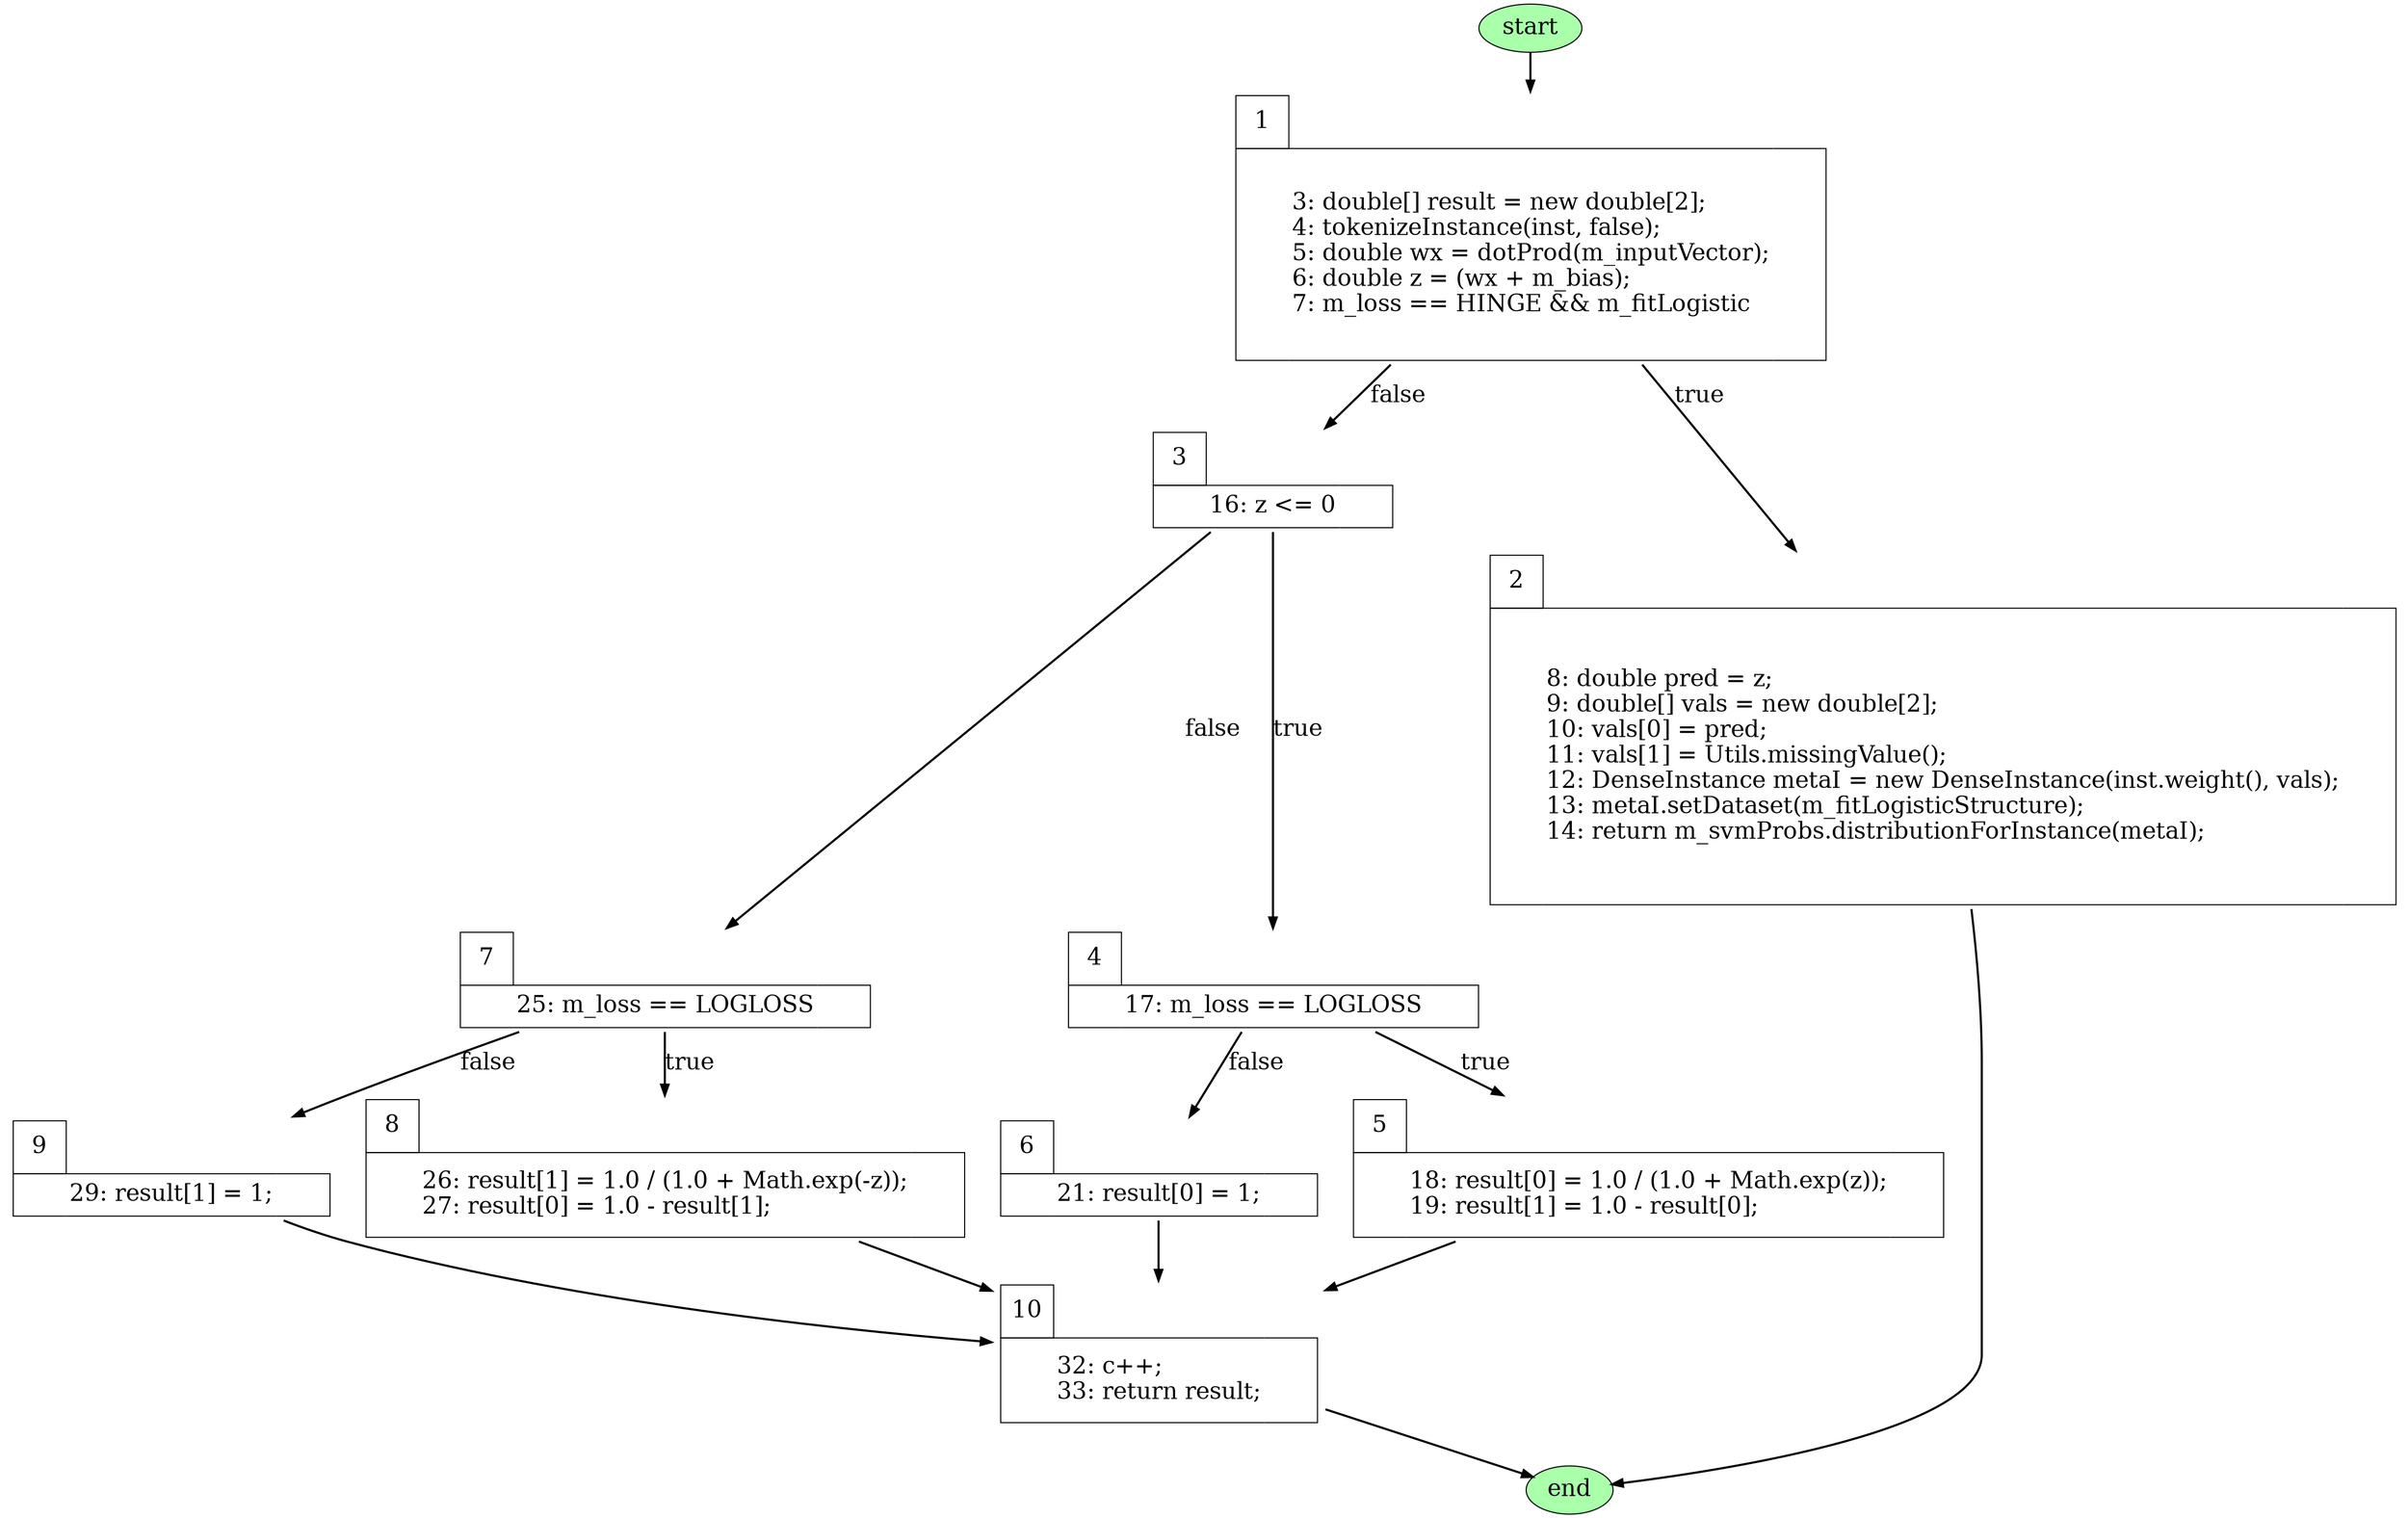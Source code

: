 // F:\OpenUnderstand\cfg_generator\src\..\test_output\4\distributionForInstance\distributionForInstance
digraph {
	node [shape=none]
	start [fillcolor="#aaffaa" fontsize=22 shape=oval style=filled]
	9 [label=<<FONT POINT-SIZE="22">
<TABLE BORDER="0" CELLBORDER="1" CELLSPACING="0">
<tr>
<td width="50" height="50" fixedsize="true">10</td>
<td width="9" height="9" fixedsize="true" style="invis"></td>
<td width="9" height="9" fixedsize="true" style="invis"></td>
</tr>
<tr>
<td width="50" height="80" fixedsize="true" sides="tlb"></td>
<td width="50" height="80" fixedsize="false" sides="bt" PORT="here">32: c++;<br align="left"/>
33: return result;<br align="left"/>
</td>
<td width="50" height="80" fixedsize="true" sides="brt"></td>
</tr>
</TABLE>
</FONT>>]
	8 [label=<<FONT POINT-SIZE="22">
<TABLE BORDER="0" CELLBORDER="1" CELLSPACING="0">
<tr>
<td width="50" height="50" fixedsize="true">9</td>
<td width="9" height="9" fixedsize="true" style="invis"></td>
<td width="9" height="9" fixedsize="true" style="invis"></td>
</tr>
<tr>
<td width="50" height="40" fixedsize="true" sides="tlb"></td>
<td width="50" height="40" fixedsize="false" sides="bt" PORT="here">29: result[1] = 1;<br align="left"/>
</td>
<td width="50" height="40" fixedsize="true" sides="brt"></td>
</tr>
</TABLE>
</FONT>>]
	7 [label=<<FONT POINT-SIZE="22">
<TABLE BORDER="0" CELLBORDER="1" CELLSPACING="0">
<tr>
<td width="50" height="50" fixedsize="true">8</td>
<td width="9" height="9" fixedsize="true" style="invis"></td>
<td width="9" height="9" fixedsize="true" style="invis"></td>
</tr>
<tr>
<td width="50" height="80" fixedsize="true" sides="tlb"></td>
<td width="50" height="80" fixedsize="false" sides="bt" PORT="here">26: result[1] = 1.0 / (1.0 + Math.exp(-z));<br align="left"/>
27: result[0] = 1.0 - result[1];<br align="left"/>
</td>
<td width="50" height="80" fixedsize="true" sides="brt"></td>
</tr>
</TABLE>
</FONT>>]
	6 [label=<<FONT POINT-SIZE="22">
<TABLE BORDER="0" CELLBORDER="1" CELLSPACING="0">
<tr>
<td width="50" height="50" fixedsize="true">7</td>
<td width="9" height="9" fixedsize="true" style="invis"></td>
<td width="9" height="9" fixedsize="true" style="invis"></td>
</tr>
<tr>
<td width="50" height="40" fixedsize="true" sides="tlb"></td>
<td width="50" height="40" fixedsize="false" sides="bt" PORT="here">25: m_loss == LOGLOSS<br align="left"/>
</td>
<td width="50" height="40" fixedsize="true" sides="brt"></td>
</tr>
</TABLE>
</FONT>>]
	5 [label=<<FONT POINT-SIZE="22">
<TABLE BORDER="0" CELLBORDER="1" CELLSPACING="0">
<tr>
<td width="50" height="50" fixedsize="true">6</td>
<td width="9" height="9" fixedsize="true" style="invis"></td>
<td width="9" height="9" fixedsize="true" style="invis"></td>
</tr>
<tr>
<td width="50" height="40" fixedsize="true" sides="tlb"></td>
<td width="50" height="40" fixedsize="false" sides="bt" PORT="here">21: result[0] = 1;<br align="left"/>
</td>
<td width="50" height="40" fixedsize="true" sides="brt"></td>
</tr>
</TABLE>
</FONT>>]
	4 [label=<<FONT POINT-SIZE="22">
<TABLE BORDER="0" CELLBORDER="1" CELLSPACING="0">
<tr>
<td width="50" height="50" fixedsize="true">5</td>
<td width="9" height="9" fixedsize="true" style="invis"></td>
<td width="9" height="9" fixedsize="true" style="invis"></td>
</tr>
<tr>
<td width="50" height="80" fixedsize="true" sides="tlb"></td>
<td width="50" height="80" fixedsize="false" sides="bt" PORT="here">18: result[0] = 1.0 / (1.0 + Math.exp(z));<br align="left"/>
19: result[1] = 1.0 - result[0];<br align="left"/>
</td>
<td width="50" height="80" fixedsize="true" sides="brt"></td>
</tr>
</TABLE>
</FONT>>]
	3 [label=<<FONT POINT-SIZE="22">
<TABLE BORDER="0" CELLBORDER="1" CELLSPACING="0">
<tr>
<td width="50" height="50" fixedsize="true">4</td>
<td width="9" height="9" fixedsize="true" style="invis"></td>
<td width="9" height="9" fixedsize="true" style="invis"></td>
</tr>
<tr>
<td width="50" height="40" fixedsize="true" sides="tlb"></td>
<td width="50" height="40" fixedsize="false" sides="bt" PORT="here">17: m_loss == LOGLOSS<br align="left"/>
</td>
<td width="50" height="40" fixedsize="true" sides="brt"></td>
</tr>
</TABLE>
</FONT>>]
	2 [label=<<FONT POINT-SIZE="22">
<TABLE BORDER="0" CELLBORDER="1" CELLSPACING="0">
<tr>
<td width="50" height="50" fixedsize="true">3</td>
<td width="9" height="9" fixedsize="true" style="invis"></td>
<td width="9" height="9" fixedsize="true" style="invis"></td>
</tr>
<tr>
<td width="50" height="40" fixedsize="true" sides="tlb"></td>
<td width="50" height="40" fixedsize="false" sides="bt" PORT="here">16: z &lt;= 0<br align="left"/>
</td>
<td width="50" height="40" fixedsize="true" sides="brt"></td>
</tr>
</TABLE>
</FONT>>]
	1 [label=<<FONT POINT-SIZE="22">
<TABLE BORDER="0" CELLBORDER="1" CELLSPACING="0">
<tr>
<td width="50" height="50" fixedsize="true">2</td>
<td width="9" height="9" fixedsize="true" style="invis"></td>
<td width="9" height="9" fixedsize="true" style="invis"></td>
</tr>
<tr>
<td width="50" height="280" fixedsize="true" sides="tlb"></td>
<td width="50" height="280" fixedsize="false" sides="bt" PORT="here">8: double pred = z;<br align="left"/>
9: double[] vals = new double[2];<br align="left"/>
10: vals[0] = pred;<br align="left"/>
11: vals[1] = Utils.missingValue();<br align="left"/>
12: DenseInstance metaI = new DenseInstance(inst.weight(), vals);<br align="left"/>
13: metaI.setDataset(m_fitLogisticStructure);<br align="left"/>
14: return m_svmProbs.distributionForInstance(metaI);<br align="left"/>
</td>
<td width="50" height="280" fixedsize="true" sides="brt"></td>
</tr>
</TABLE>
</FONT>>]
	0 [label=<<FONT POINT-SIZE="22">
<TABLE BORDER="0" CELLBORDER="1" CELLSPACING="0">
<tr>
<td width="50" height="50" fixedsize="true">1</td>
<td width="9" height="9" fixedsize="true" style="invis"></td>
<td width="9" height="9" fixedsize="true" style="invis"></td>
</tr>
<tr>
<td width="50" height="200" fixedsize="true" sides="tlb"></td>
<td width="50" height="200" fixedsize="false" sides="bt" PORT="here">3: double[] result = new double[2];<br align="left"/>
4: tokenizeInstance(inst, false);<br align="left"/>
5: double wx = dotProd(m_inputVector);<br align="left"/>
6: double z = (wx + m_bias);<br align="left"/>
7: m_loss == HINGE &amp;&amp; m_fitLogistic<br align="left"/>
</td>
<td width="50" height="200" fixedsize="true" sides="brt"></td>
</tr>
</TABLE>
</FONT>>]
	end [fillcolor="#aaffaa" fontsize=22 shape=oval style=filled]
	8 -> 9 [fontsize=22 penwidth=2]
	7 -> 9 [fontsize=22 penwidth=2]
	6 -> 8 [label=false fontsize=22 penwidth=2]
	6 -> 7 [label=true fontsize=22 penwidth=2]
	5 -> 9 [fontsize=22 penwidth=2]
	4 -> 9 [fontsize=22 penwidth=2]
	3 -> 5 [label=false fontsize=22 penwidth=2]
	3 -> 4 [label=true fontsize=22 penwidth=2]
	2 -> 6 [label=false fontsize=22 penwidth=2]
	2 -> 3 [label=true fontsize=22 penwidth=2]
	0 -> 2 [label=false fontsize=22 penwidth=2]
	0 -> 1 [label=true fontsize=22 penwidth=2]
	start -> 0 [penwidth=2]
	9 -> end [penwidth=2]
	1 -> end [penwidth=2]
}
